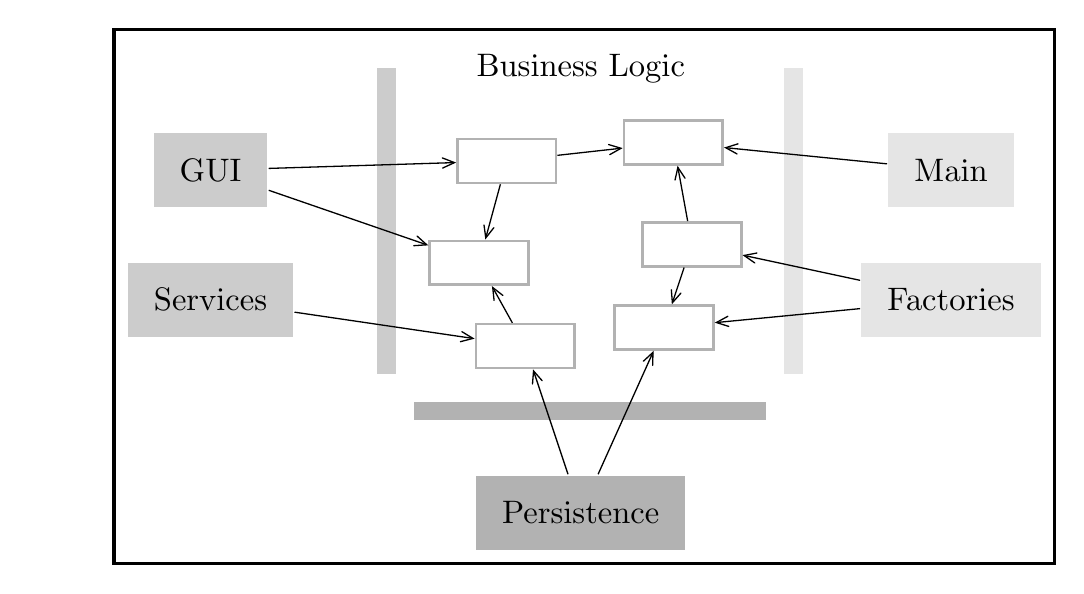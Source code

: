 \usetikzlibrary{backgrounds,positioning}
\usetikzlibrary{decorations.pathreplacing}
\usetikzlibrary{shapes}
\usetikzlibrary{shapes.multipart}
\usetikzlibrary{arrows}

\pgfdeclarelayer{background}
\pgfdeclarelayer{back}
\pgfsetlayers{background,back,main}

\resizebox {\columnwidth} {!} {    % (2) scale to exact column width
\begin{tikzpicture}[
      background rectangle/.style={fill=white,draw=black,line width=1pt}, show background rectangle,
]

%  \draw [black!30](-5,-5) grid (5,5);
%  \draw [black!60](-1,-1) grid (1,1);

\tikzstyle{boxy} =[fill=black!0, draw, text=black!100, rectangle, inner xsep=6pt, draw=black!30, thick,
%    text=black!20,
    text=black!0,
]
\tikzstyle{arr} =[arrows={-angle 45}]
\tikzstyle{bigbox} =[fill=black!0, draw, text=black!100, rectangle, inner sep=8pt, draw=black!30, thick]

  \node[boxy] (bl1) at (-0.8,1.8) {BL1};
  \node[boxy] (bl2) at (1.0,2) {BL2};
  \node[boxy] (bl3) at (-1.1,0.7) {BL3};
  \node[boxy] (bl4) at (1.2,0.9) {BL4};
  \node[boxy] (bl5) at (-0.6,-0.2) {BL5};
  \node[boxy] (bl6) at (0.9,0) {BL6};
     \draw[arr]   (bl1) -- (bl3)  ;
     \draw[arr]   (bl5) -- (bl3)  ;
     \draw[arr]   (bl1) -- (bl2)  ;
     \draw[arr]   (bl4) -- (bl2)  ;
     \draw[arr]   (bl4) -- (bl6)  ;
  \node[] (gl) at (0,2.8) {Business Logic};


  \fill [fill=black!20,draw=none] (-2.0,-0.5) rectangle (-2.2,2.8);
  \node[bigbox,fill=black!20,draw=none] (gui) at (-4,1.7) {GUI};
  \node[bigbox,fill=black!20,draw=none] (serv) at (-4,0.3) {Services};
    \draw[arr]   (gui) -- (bl1)  ;
    \draw[arr]   (gui) -- (bl3)  ;
    \draw[arr]   (serv) -- (bl5)  ;

  \fill [fill=black!30,draw=none] (-1.8,-1) rectangle (2.0,-0.8);
  \node[bigbox,fill=black!30,draw=none] (pers) at (0,-2) {Persistence};
    \draw[arr]   (pers) -- (bl5)  ;
    \draw[arr]   (pers) -- (bl6)  ;

  \fill [fill=black!10,draw=none] (2.2,-0.5) rectangle (2.4,2.8);
  \node[bigbox,fill=black!10,draw=none] (main) at (4,1.7) {Main};
  \node[bigbox,fill=black!10,draw=none] (fact) at (4,0.3) {Factories};
    \draw[arr]   (main) -- (bl2)  ;
    \draw[arr]   (fact) -- (bl4)  ;
    \draw[arr]   (fact) -- (bl6)  ;

  

\end{tikzpicture}%
}